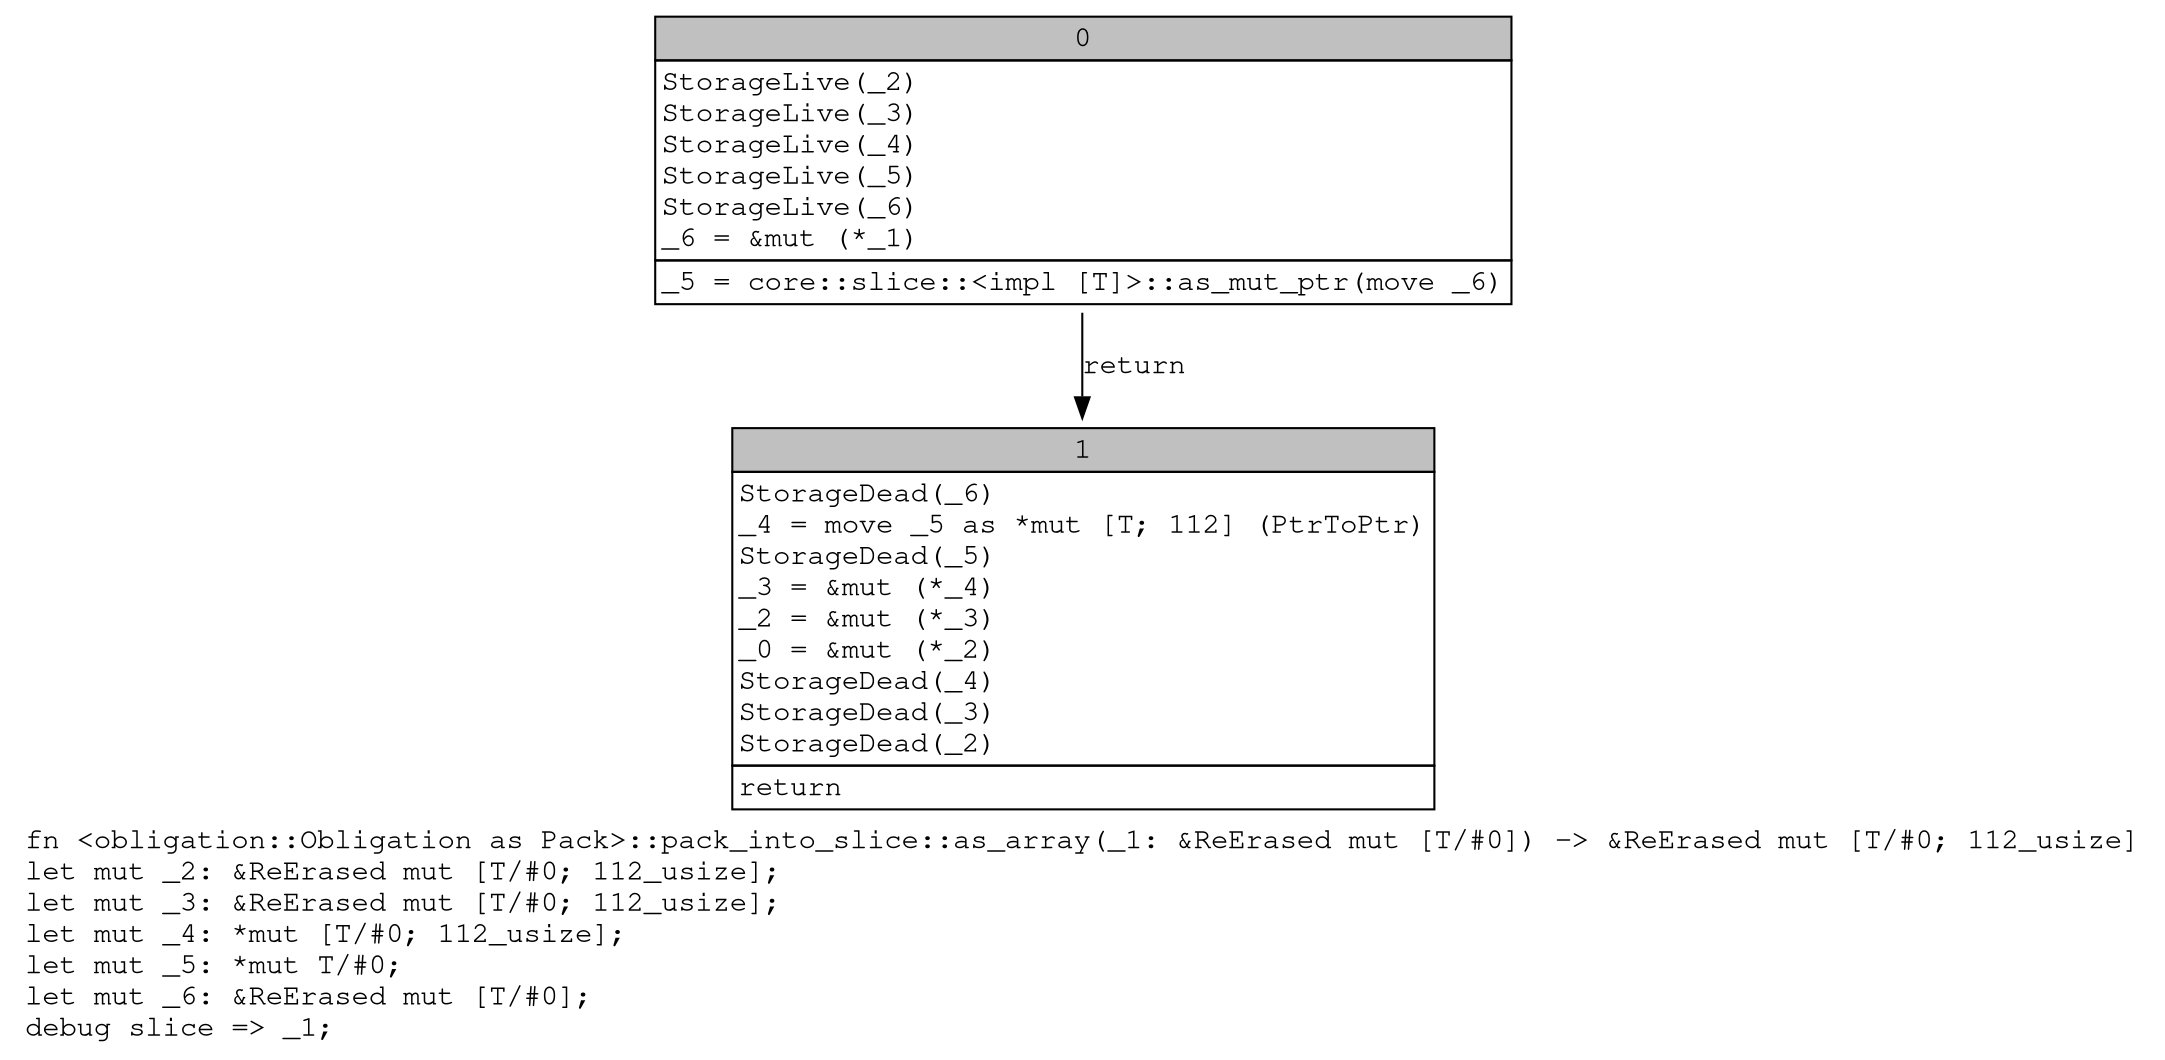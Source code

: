 digraph Mir_0_2090 {
    graph [fontname="Courier, monospace"];
    node [fontname="Courier, monospace"];
    edge [fontname="Courier, monospace"];
    label=<fn &lt;obligation::Obligation as Pack&gt;::pack_into_slice::as_array(_1: &amp;ReErased mut [T/#0]) -&gt; &amp;ReErased mut [T/#0; 112_usize]<br align="left"/>let mut _2: &amp;ReErased mut [T/#0; 112_usize];<br align="left"/>let mut _3: &amp;ReErased mut [T/#0; 112_usize];<br align="left"/>let mut _4: *mut [T/#0; 112_usize];<br align="left"/>let mut _5: *mut T/#0;<br align="left"/>let mut _6: &amp;ReErased mut [T/#0];<br align="left"/>debug slice =&gt; _1;<br align="left"/>>;
    bb0__0_2090 [shape="none", label=<<table border="0" cellborder="1" cellspacing="0"><tr><td bgcolor="gray" align="center" colspan="1">0</td></tr><tr><td align="left" balign="left">StorageLive(_2)<br/>StorageLive(_3)<br/>StorageLive(_4)<br/>StorageLive(_5)<br/>StorageLive(_6)<br/>_6 = &amp;mut (*_1)<br/></td></tr><tr><td align="left">_5 = core::slice::&lt;impl [T]&gt;::as_mut_ptr(move _6)</td></tr></table>>];
    bb1__0_2090 [shape="none", label=<<table border="0" cellborder="1" cellspacing="0"><tr><td bgcolor="gray" align="center" colspan="1">1</td></tr><tr><td align="left" balign="left">StorageDead(_6)<br/>_4 = move _5 as *mut [T; 112] (PtrToPtr)<br/>StorageDead(_5)<br/>_3 = &amp;mut (*_4)<br/>_2 = &amp;mut (*_3)<br/>_0 = &amp;mut (*_2)<br/>StorageDead(_4)<br/>StorageDead(_3)<br/>StorageDead(_2)<br/></td></tr><tr><td align="left">return</td></tr></table>>];
    bb0__0_2090 -> bb1__0_2090 [label="return"];
}
